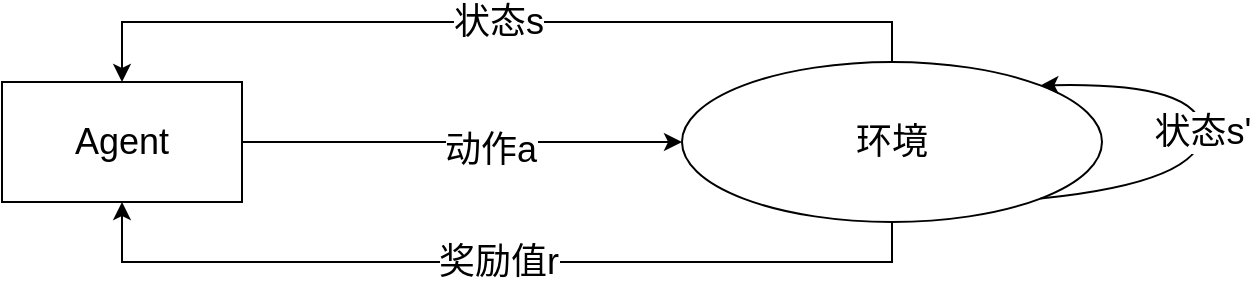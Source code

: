 <mxfile version="20.6.2" type="github">
  <diagram id="tAsXrHp3L7zEOZPpcuN6" name="第 1 页">
    <mxGraphModel dx="1422" dy="762" grid="1" gridSize="10" guides="1" tooltips="1" connect="1" arrows="1" fold="1" page="1" pageScale="1" pageWidth="827" pageHeight="1169" math="0" shadow="0">
      <root>
        <mxCell id="0" />
        <mxCell id="1" parent="0" />
        <mxCell id="vLFFSeFfdxi8zpwwEDJ2-10" style="edgeStyle=orthogonalEdgeStyle;rounded=0;orthogonalLoop=1;jettySize=auto;html=1;exitX=1;exitY=0.5;exitDx=0;exitDy=0;entryX=0;entryY=0.5;entryDx=0;entryDy=0;fontSize=18;" edge="1" parent="1" source="vLFFSeFfdxi8zpwwEDJ2-1" target="vLFFSeFfdxi8zpwwEDJ2-2">
          <mxGeometry relative="1" as="geometry" />
        </mxCell>
        <mxCell id="vLFFSeFfdxi8zpwwEDJ2-11" value="动作a" style="edgeLabel;html=1;align=center;verticalAlign=middle;resizable=0;points=[];fontSize=18;" vertex="1" connectable="0" parent="vLFFSeFfdxi8zpwwEDJ2-10">
          <mxGeometry x="0.127" y="-4" relative="1" as="geometry">
            <mxPoint as="offset" />
          </mxGeometry>
        </mxCell>
        <mxCell id="vLFFSeFfdxi8zpwwEDJ2-1" value="&lt;font style=&quot;font-size: 18px;&quot;&gt;Agent&lt;/font&gt;" style="rounded=0;whiteSpace=wrap;html=1;" vertex="1" parent="1">
          <mxGeometry x="130" y="260" width="120" height="60" as="geometry" />
        </mxCell>
        <mxCell id="vLFFSeFfdxi8zpwwEDJ2-8" value="状态s" style="edgeStyle=orthogonalEdgeStyle;rounded=0;orthogonalLoop=1;jettySize=auto;html=1;exitX=0.5;exitY=0;exitDx=0;exitDy=0;entryX=0.5;entryY=0;entryDx=0;entryDy=0;fontSize=18;" edge="1" parent="1" source="vLFFSeFfdxi8zpwwEDJ2-2" target="vLFFSeFfdxi8zpwwEDJ2-1">
          <mxGeometry relative="1" as="geometry" />
        </mxCell>
        <mxCell id="vLFFSeFfdxi8zpwwEDJ2-9" value="奖励值r" style="edgeStyle=orthogonalEdgeStyle;rounded=0;orthogonalLoop=1;jettySize=auto;html=1;exitX=0.5;exitY=1;exitDx=0;exitDy=0;entryX=0.5;entryY=1;entryDx=0;entryDy=0;fontSize=18;" edge="1" parent="1" source="vLFFSeFfdxi8zpwwEDJ2-2" target="vLFFSeFfdxi8zpwwEDJ2-1">
          <mxGeometry relative="1" as="geometry" />
        </mxCell>
        <mxCell id="vLFFSeFfdxi8zpwwEDJ2-2" value="&lt;font style=&quot;font-size: 18px;&quot;&gt;环境&lt;/font&gt;" style="ellipse;whiteSpace=wrap;html=1;" vertex="1" parent="1">
          <mxGeometry x="470" y="250" width="210" height="80" as="geometry" />
        </mxCell>
        <mxCell id="vLFFSeFfdxi8zpwwEDJ2-14" value="状态s&#39;" style="curved=1;endArrow=classic;html=1;rounded=0;fontSize=18;exitX=1;exitY=1;exitDx=0;exitDy=0;entryX=1;entryY=0;entryDx=0;entryDy=0;" edge="1" parent="1" source="vLFFSeFfdxi8zpwwEDJ2-2" target="vLFFSeFfdxi8zpwwEDJ2-2">
          <mxGeometry width="50" height="50" relative="1" as="geometry">
            <mxPoint x="740" y="320" as="sourcePoint" />
            <mxPoint x="790" y="270" as="targetPoint" />
            <Array as="points">
              <mxPoint x="730" y="310" />
              <mxPoint x="730" y="260" />
            </Array>
          </mxGeometry>
        </mxCell>
      </root>
    </mxGraphModel>
  </diagram>
</mxfile>
